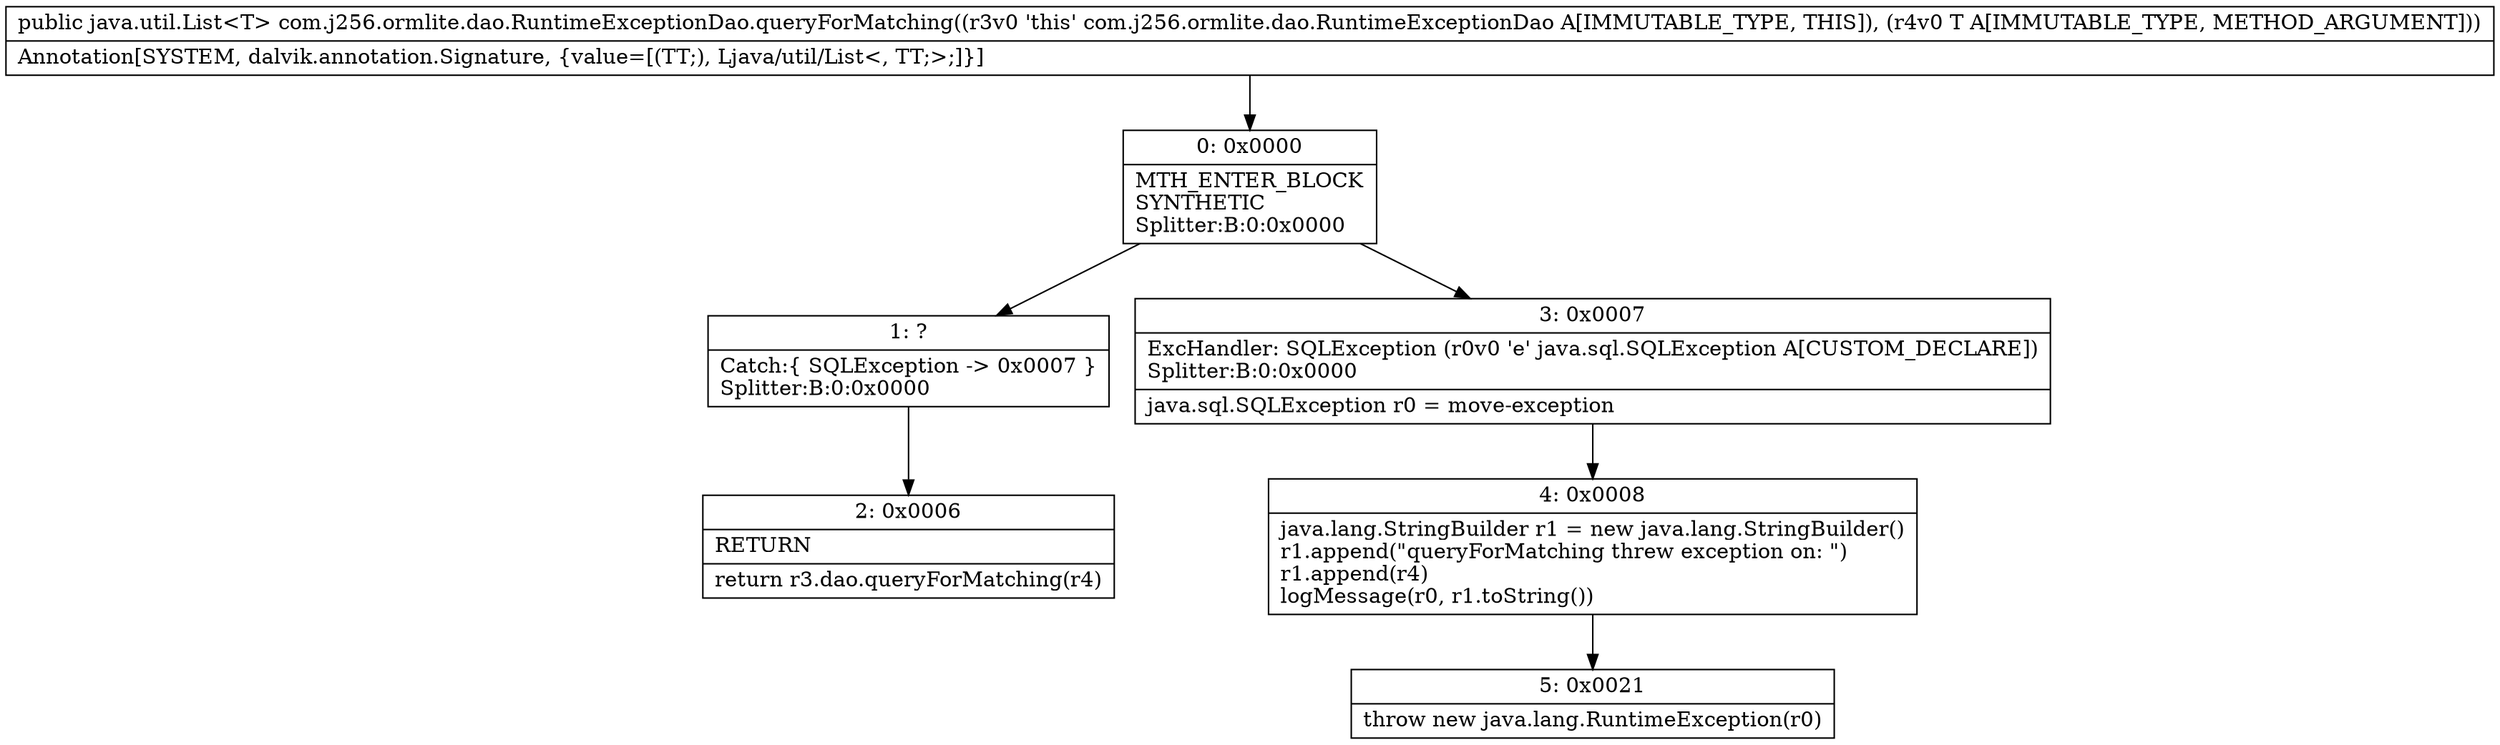 digraph "CFG forcom.j256.ormlite.dao.RuntimeExceptionDao.queryForMatching(Ljava\/lang\/Object;)Ljava\/util\/List;" {
Node_0 [shape=record,label="{0\:\ 0x0000|MTH_ENTER_BLOCK\lSYNTHETIC\lSplitter:B:0:0x0000\l}"];
Node_1 [shape=record,label="{1\:\ ?|Catch:\{ SQLException \-\> 0x0007 \}\lSplitter:B:0:0x0000\l}"];
Node_2 [shape=record,label="{2\:\ 0x0006|RETURN\l|return r3.dao.queryForMatching(r4)\l}"];
Node_3 [shape=record,label="{3\:\ 0x0007|ExcHandler: SQLException (r0v0 'e' java.sql.SQLException A[CUSTOM_DECLARE])\lSplitter:B:0:0x0000\l|java.sql.SQLException r0 = move\-exception\l}"];
Node_4 [shape=record,label="{4\:\ 0x0008|java.lang.StringBuilder r1 = new java.lang.StringBuilder()\lr1.append(\"queryForMatching threw exception on: \")\lr1.append(r4)\llogMessage(r0, r1.toString())\l}"];
Node_5 [shape=record,label="{5\:\ 0x0021|throw new java.lang.RuntimeException(r0)\l}"];
MethodNode[shape=record,label="{public java.util.List\<T\> com.j256.ormlite.dao.RuntimeExceptionDao.queryForMatching((r3v0 'this' com.j256.ormlite.dao.RuntimeExceptionDao A[IMMUTABLE_TYPE, THIS]), (r4v0 T A[IMMUTABLE_TYPE, METHOD_ARGUMENT]))  | Annotation[SYSTEM, dalvik.annotation.Signature, \{value=[(TT;), Ljava\/util\/List\<, TT;\>;]\}]\l}"];
MethodNode -> Node_0;
Node_0 -> Node_1;
Node_0 -> Node_3;
Node_1 -> Node_2;
Node_3 -> Node_4;
Node_4 -> Node_5;
}

